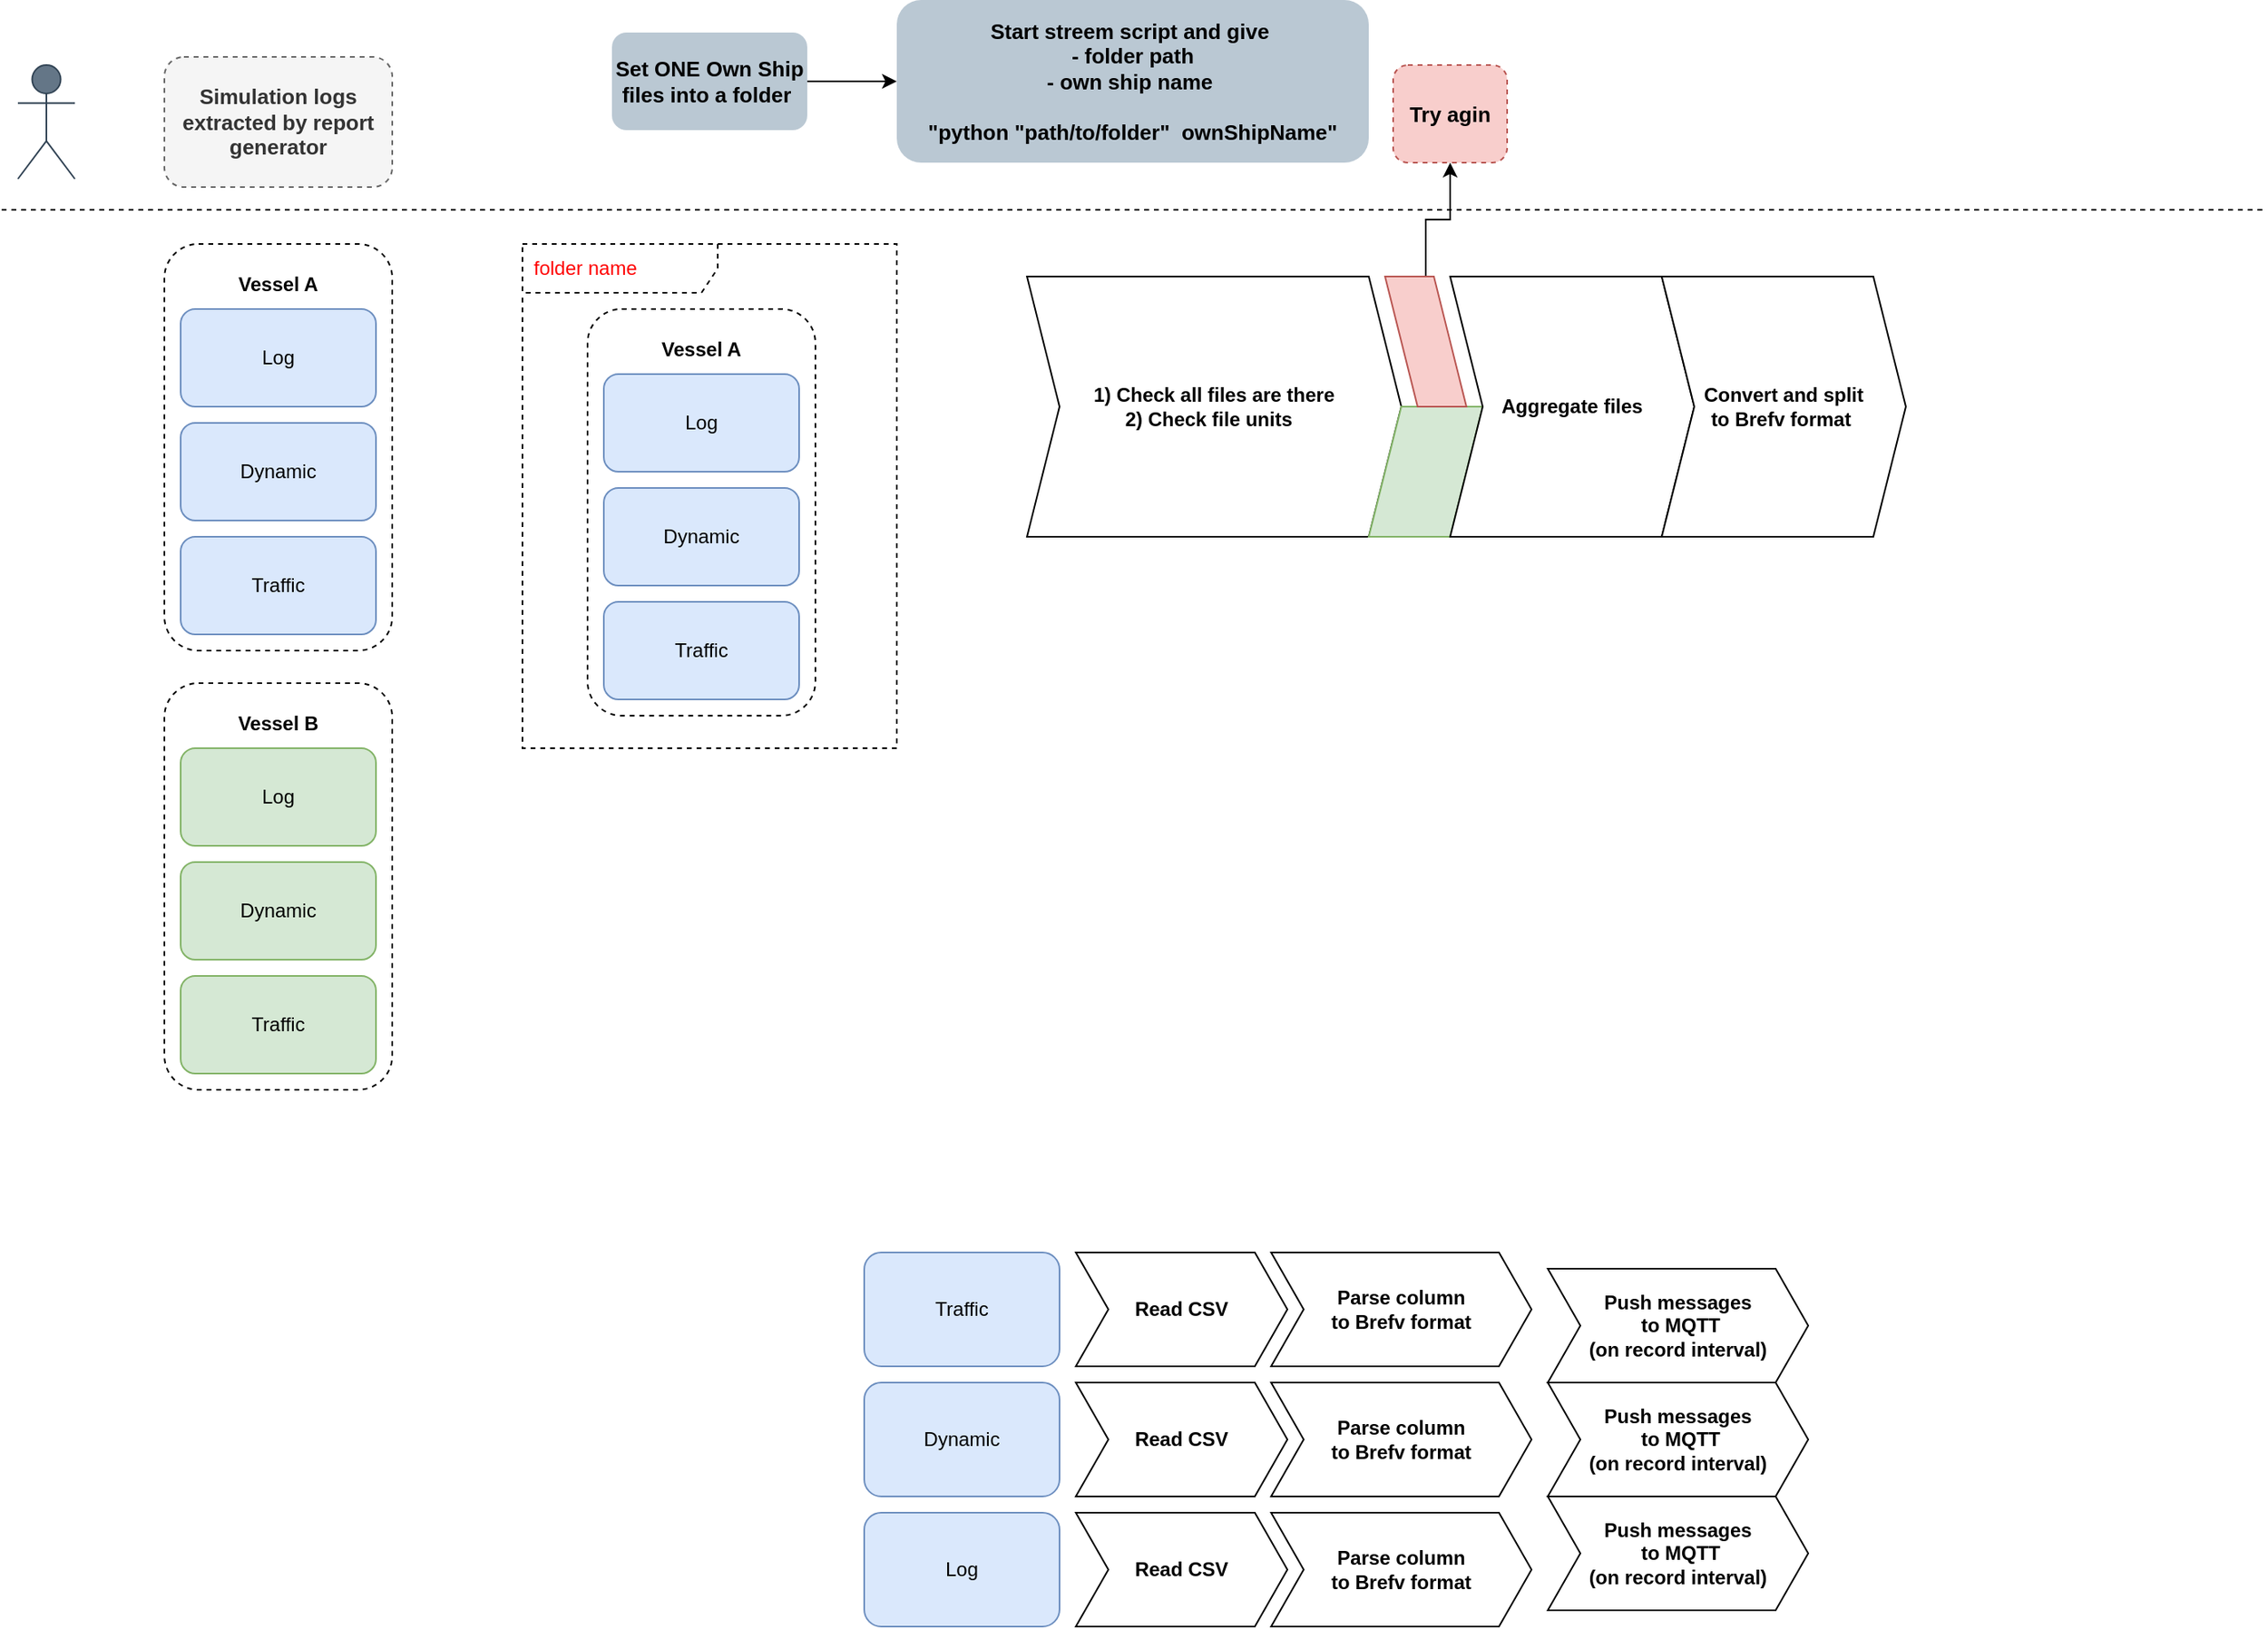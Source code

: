 <mxfile version="16.1.2" type="device"><diagram id="QLUWx8Ea5lKzdyNGeCA_" name="Page-1"><mxGraphModel dx="1102" dy="1425" grid="1" gridSize="10" guides="1" tooltips="1" connect="1" arrows="1" fold="1" page="0" pageScale="1" pageWidth="1169" pageHeight="827" math="0" shadow="0"><root><mxCell id="0"/><mxCell id="1" parent="0"/><mxCell id="j_-d0_hS1l0xV7BQDZKk-21" value="" style="rounded=1;whiteSpace=wrap;html=1;dashed=1;fillColor=none;" vertex="1" parent="1"><mxGeometry x="140" y="360" width="140" height="250" as="geometry"/></mxCell><mxCell id="j_-d0_hS1l0xV7BQDZKk-20" value="" style="rounded=1;whiteSpace=wrap;html=1;dashed=1;fillColor=none;" vertex="1" parent="1"><mxGeometry x="140" y="90" width="140" height="250" as="geometry"/></mxCell><mxCell id="j_-d0_hS1l0xV7BQDZKk-2" value="Log" style="rounded=1;whiteSpace=wrap;html=1;fillColor=#dae8fc;strokeColor=#6c8ebf;" vertex="1" parent="1"><mxGeometry x="150" y="130" width="120" height="60" as="geometry"/></mxCell><mxCell id="j_-d0_hS1l0xV7BQDZKk-3" value="Dynamic" style="rounded=1;whiteSpace=wrap;html=1;fillColor=#dae8fc;strokeColor=#6c8ebf;" vertex="1" parent="1"><mxGeometry x="150" y="200" width="120" height="60" as="geometry"/></mxCell><mxCell id="j_-d0_hS1l0xV7BQDZKk-4" value="Traffic" style="rounded=1;whiteSpace=wrap;html=1;fillColor=#dae8fc;strokeColor=#6c8ebf;" vertex="1" parent="1"><mxGeometry x="150" y="270" width="120" height="60" as="geometry"/></mxCell><mxCell id="j_-d0_hS1l0xV7BQDZKk-12" value="Log" style="rounded=1;whiteSpace=wrap;html=1;fillColor=#d5e8d4;strokeColor=#82b366;" vertex="1" parent="1"><mxGeometry x="150" y="400" width="120" height="60" as="geometry"/></mxCell><mxCell id="j_-d0_hS1l0xV7BQDZKk-13" value="Dynamic" style="rounded=1;whiteSpace=wrap;html=1;fillColor=#d5e8d4;strokeColor=#82b366;" vertex="1" parent="1"><mxGeometry x="150" y="470" width="120" height="60" as="geometry"/></mxCell><mxCell id="j_-d0_hS1l0xV7BQDZKk-14" value="Traffic" style="rounded=1;whiteSpace=wrap;html=1;fillColor=#d5e8d4;strokeColor=#82b366;" vertex="1" parent="1"><mxGeometry x="150" y="540" width="120" height="60" as="geometry"/></mxCell><mxCell id="j_-d0_hS1l0xV7BQDZKk-17" value="Vessel A" style="text;html=1;strokeColor=none;fillColor=none;align=center;verticalAlign=middle;whiteSpace=wrap;rounded=0;fontStyle=1" vertex="1" parent="1"><mxGeometry x="180" y="100" width="60" height="30" as="geometry"/></mxCell><mxCell id="j_-d0_hS1l0xV7BQDZKk-19" value="Vessel B" style="text;html=1;strokeColor=none;fillColor=none;align=center;verticalAlign=middle;whiteSpace=wrap;rounded=0;fontStyle=1" vertex="1" parent="1"><mxGeometry x="180" y="370" width="60" height="30" as="geometry"/></mxCell><mxCell id="j_-d0_hS1l0xV7BQDZKk-24" style="edgeStyle=orthogonalEdgeStyle;rounded=0;orthogonalLoop=1;jettySize=auto;html=1;exitX=1;exitY=0.5;exitDx=0;exitDy=0;fontColor=#FF0000;" edge="1" parent="1" source="j_-d0_hS1l0xV7BQDZKk-22" target="j_-d0_hS1l0xV7BQDZKk-23"><mxGeometry relative="1" as="geometry"/></mxCell><mxCell id="j_-d0_hS1l0xV7BQDZKk-22" value="Set ONE Own Ship files into a folder " style="text;fillColor=#bac8d3;align=center;verticalAlign=middle;whiteSpace=wrap;rounded=1;fontSize=13;fontStyle=1;dashed=1;" vertex="1" parent="1"><mxGeometry x="415" y="-40" width="120" height="60" as="geometry"/></mxCell><mxCell id="j_-d0_hS1l0xV7BQDZKk-23" value="Start streem script and give &#10;- folder path&#10;- own ship name &#10;&#10;&quot;python &quot;path/to/folder&quot;  ownShipName&quot;" style="text;fillColor=#bac8d3;align=center;verticalAlign=middle;whiteSpace=wrap;rounded=1;fontSize=13;fontStyle=1;dashed=1;" vertex="1" parent="1"><mxGeometry x="590" y="-60" width="290" height="100" as="geometry"/></mxCell><mxCell id="j_-d0_hS1l0xV7BQDZKk-25" value="Simulation logs extracted by report generator" style="text;align=center;verticalAlign=middle;whiteSpace=wrap;rounded=1;fontSize=13;fontStyle=1;dashed=1;fillColor=#f5f5f5;fontColor=#333333;strokeColor=#666666;" vertex="1" parent="1"><mxGeometry x="140" y="-25" width="140" height="80" as="geometry"/></mxCell><mxCell id="j_-d0_hS1l0xV7BQDZKk-27" value="folder name&amp;nbsp;" style="shape=umlFrame;whiteSpace=wrap;html=1;width=120;height=30;boundedLbl=1;verticalAlign=middle;align=left;spacingLeft=5;dashed=1;fontColor=#FF0000;fillColor=none;" vertex="1" parent="1"><mxGeometry x="360" y="90" width="230" height="310" as="geometry"/></mxCell><mxCell id="j_-d0_hS1l0xV7BQDZKk-28" value="" style="rounded=1;whiteSpace=wrap;html=1;dashed=1;fillColor=none;" vertex="1" parent="1"><mxGeometry x="400" y="130" width="140" height="250" as="geometry"/></mxCell><mxCell id="j_-d0_hS1l0xV7BQDZKk-29" value="Log" style="rounded=1;whiteSpace=wrap;html=1;fillColor=#dae8fc;strokeColor=#6c8ebf;" vertex="1" parent="1"><mxGeometry x="410" y="170" width="120" height="60" as="geometry"/></mxCell><mxCell id="j_-d0_hS1l0xV7BQDZKk-30" value="Dynamic" style="rounded=1;whiteSpace=wrap;html=1;fillColor=#dae8fc;strokeColor=#6c8ebf;" vertex="1" parent="1"><mxGeometry x="410" y="240" width="120" height="60" as="geometry"/></mxCell><mxCell id="j_-d0_hS1l0xV7BQDZKk-31" value="Traffic" style="rounded=1;whiteSpace=wrap;html=1;fillColor=#dae8fc;strokeColor=#6c8ebf;" vertex="1" parent="1"><mxGeometry x="410" y="310" width="120" height="60" as="geometry"/></mxCell><mxCell id="j_-d0_hS1l0xV7BQDZKk-32" value="Vessel A" style="text;html=1;strokeColor=none;fillColor=none;align=center;verticalAlign=middle;whiteSpace=wrap;rounded=0;fontStyle=1" vertex="1" parent="1"><mxGeometry x="440" y="140" width="60" height="30" as="geometry"/></mxCell><mxCell id="j_-d0_hS1l0xV7BQDZKk-33" value="&lt;b&gt;1) Check all files are there&lt;br&gt;2) Check file units&amp;nbsp;&amp;nbsp;&lt;br&gt;&lt;/b&gt;" style="shape=step;perimeter=stepPerimeter;whiteSpace=wrap;html=1;fixedSize=1;" vertex="1" parent="1"><mxGeometry x="670" y="110" width="230" height="160" as="geometry"/></mxCell><mxCell id="j_-d0_hS1l0xV7BQDZKk-34" value="Actor" style="shape=umlActor;verticalLabelPosition=bottom;verticalAlign=top;html=1;outlineConnect=0;fillColor=#647687;strokeColor=#314354;fontColor=#ffffff;" vertex="1" parent="1"><mxGeometry x="50" y="-20" width="35" height="70" as="geometry"/></mxCell><mxCell id="j_-d0_hS1l0xV7BQDZKk-35" value="" style="endArrow=none;dashed=1;html=1;rounded=0;fontColor=#FF0000;" edge="1" parent="1"><mxGeometry width="50" height="50" relative="1" as="geometry"><mxPoint x="40" y="69" as="sourcePoint"/><mxPoint x="1430" y="69" as="targetPoint"/></mxGeometry></mxCell><mxCell id="j_-d0_hS1l0xV7BQDZKk-36" value="" style="shape=parallelogram;perimeter=parallelogramPerimeter;whiteSpace=wrap;html=1;fixedSize=1;fillColor=#d5e8d4;rotation=-180;size=20;strokeColor=#82b366;" vertex="1" parent="1"><mxGeometry x="880" y="190" width="70" height="80" as="geometry"/></mxCell><mxCell id="j_-d0_hS1l0xV7BQDZKk-38" style="edgeStyle=orthogonalEdgeStyle;rounded=0;orthogonalLoop=1;jettySize=auto;html=1;exitX=0.5;exitY=1;exitDx=0;exitDy=0;fontColor=#FF0000;" edge="1" parent="1" source="j_-d0_hS1l0xV7BQDZKk-37" target="j_-d0_hS1l0xV7BQDZKk-39"><mxGeometry relative="1" as="geometry"><mxPoint x="930" y="40" as="targetPoint"/></mxGeometry></mxCell><mxCell id="j_-d0_hS1l0xV7BQDZKk-37" value="&lt;br&gt;" style="shape=parallelogram;perimeter=parallelogramPerimeter;whiteSpace=wrap;html=1;fixedSize=1;fillColor=#f8cecc;rotation=-180;size=20;flipV=1;strokeColor=#b85450;horizontal=1;" vertex="1" parent="1"><mxGeometry x="890" y="110" width="50" height="80" as="geometry"/></mxCell><mxCell id="j_-d0_hS1l0xV7BQDZKk-39" value="Try agin" style="text;fillColor=#f8cecc;align=center;verticalAlign=middle;whiteSpace=wrap;rounded=1;fontSize=13;fontStyle=1;dashed=1;strokeColor=#b85450;" vertex="1" parent="1"><mxGeometry x="895" y="-20" width="70" height="60" as="geometry"/></mxCell><mxCell id="j_-d0_hS1l0xV7BQDZKk-40" value="&lt;b&gt;Aggregate files&lt;br&gt;&lt;/b&gt;" style="shape=step;perimeter=stepPerimeter;whiteSpace=wrap;html=1;fixedSize=1;" vertex="1" parent="1"><mxGeometry x="930" y="110" width="150" height="160" as="geometry"/></mxCell><mxCell id="j_-d0_hS1l0xV7BQDZKk-41" value="&lt;b&gt;Convert and split &lt;br&gt;to Brefv format&amp;nbsp;&lt;br&gt;&lt;/b&gt;" style="shape=step;perimeter=stepPerimeter;whiteSpace=wrap;html=1;fixedSize=1;" vertex="1" parent="1"><mxGeometry x="1060" y="110" width="150" height="160" as="geometry"/></mxCell><mxCell id="j_-d0_hS1l0xV7BQDZKk-42" value="&lt;b&gt;Read CSV&lt;br&gt;&lt;/b&gt;" style="shape=step;perimeter=stepPerimeter;whiteSpace=wrap;html=1;fixedSize=1;" vertex="1" parent="1"><mxGeometry x="700" y="870" width="130" height="70" as="geometry"/></mxCell><mxCell id="j_-d0_hS1l0xV7BQDZKk-43" value="&lt;b&gt;Parse column &lt;br&gt;to Brefv format&lt;br&gt;&lt;/b&gt;" style="shape=step;perimeter=stepPerimeter;whiteSpace=wrap;html=1;fixedSize=1;" vertex="1" parent="1"><mxGeometry x="820" y="870" width="160" height="70" as="geometry"/></mxCell><mxCell id="j_-d0_hS1l0xV7BQDZKk-44" value="&lt;b&gt;Push messages&lt;br&gt;&amp;nbsp;to MQTT&lt;br&gt;(on record interval)&lt;br&gt;&lt;/b&gt;" style="shape=step;perimeter=stepPerimeter;whiteSpace=wrap;html=1;fixedSize=1;" vertex="1" parent="1"><mxGeometry x="990" y="860" width="160" height="70" as="geometry"/></mxCell><mxCell id="j_-d0_hS1l0xV7BQDZKk-46" value="Log" style="rounded=1;whiteSpace=wrap;html=1;fillColor=#dae8fc;strokeColor=#6c8ebf;" vertex="1" parent="1"><mxGeometry x="570" y="870" width="120" height="70" as="geometry"/></mxCell><mxCell id="j_-d0_hS1l0xV7BQDZKk-47" value="&lt;b&gt;Read CSV&lt;br&gt;&lt;/b&gt;" style="shape=step;perimeter=stepPerimeter;whiteSpace=wrap;html=1;fixedSize=1;" vertex="1" parent="1"><mxGeometry x="700" y="790" width="130" height="70" as="geometry"/></mxCell><mxCell id="j_-d0_hS1l0xV7BQDZKk-48" value="&lt;b&gt;Parse column &lt;br&gt;to Brefv format&lt;br&gt;&lt;/b&gt;" style="shape=step;perimeter=stepPerimeter;whiteSpace=wrap;html=1;fixedSize=1;" vertex="1" parent="1"><mxGeometry x="820" y="790" width="160" height="70" as="geometry"/></mxCell><mxCell id="j_-d0_hS1l0xV7BQDZKk-49" value="&lt;b&gt;Push messages&lt;br&gt;&amp;nbsp;to MQTT&lt;br&gt;(on record interval)&lt;br&gt;&lt;/b&gt;" style="shape=step;perimeter=stepPerimeter;whiteSpace=wrap;html=1;fixedSize=1;" vertex="1" parent="1"><mxGeometry x="990" y="790" width="160" height="70" as="geometry"/></mxCell><mxCell id="j_-d0_hS1l0xV7BQDZKk-50" value="Dynamic" style="rounded=1;whiteSpace=wrap;html=1;fillColor=#dae8fc;strokeColor=#6c8ebf;" vertex="1" parent="1"><mxGeometry x="570" y="790" width="120" height="70" as="geometry"/></mxCell><mxCell id="j_-d0_hS1l0xV7BQDZKk-51" value="&lt;b&gt;Read CSV&lt;br&gt;&lt;/b&gt;" style="shape=step;perimeter=stepPerimeter;whiteSpace=wrap;html=1;fixedSize=1;" vertex="1" parent="1"><mxGeometry x="700" y="710" width="130" height="70" as="geometry"/></mxCell><mxCell id="j_-d0_hS1l0xV7BQDZKk-52" value="&lt;b&gt;Parse column &lt;br&gt;to Brefv format&lt;br&gt;&lt;/b&gt;" style="shape=step;perimeter=stepPerimeter;whiteSpace=wrap;html=1;fixedSize=1;" vertex="1" parent="1"><mxGeometry x="820" y="710" width="160" height="70" as="geometry"/></mxCell><mxCell id="j_-d0_hS1l0xV7BQDZKk-53" value="&lt;b&gt;Push messages&lt;br&gt;&amp;nbsp;to MQTT&lt;br&gt;(on record interval)&lt;br&gt;&lt;/b&gt;" style="shape=step;perimeter=stepPerimeter;whiteSpace=wrap;html=1;fixedSize=1;" vertex="1" parent="1"><mxGeometry x="990" y="720" width="160" height="70" as="geometry"/></mxCell><mxCell id="j_-d0_hS1l0xV7BQDZKk-54" value="Traffic" style="rounded=1;whiteSpace=wrap;html=1;fillColor=#dae8fc;strokeColor=#6c8ebf;" vertex="1" parent="1"><mxGeometry x="570" y="710" width="120" height="70" as="geometry"/></mxCell></root></mxGraphModel></diagram></mxfile>